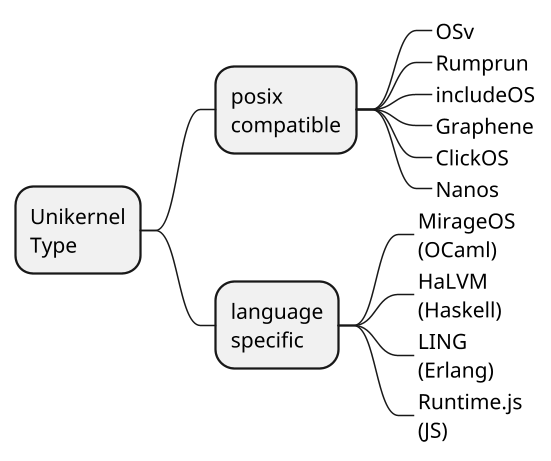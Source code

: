 
@startmindmap
scale 1.5
* Unikernel\nType
** posix\ncompatible
***_ OSv
***_ Rumprun
***_ includeOS
***_ Graphene
***_ ClickOS
***_ Nanos
** language\nspecific
***_ MirageOS\n(OCaml)
***_ HaLVM\n(Haskell)
***_ LING\n(Erlang)
***_ Runtime.js\n(JS)

@endmindmap
